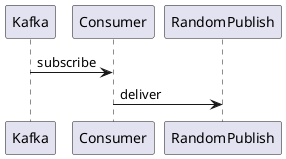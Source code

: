 @startuml consumer-kafka-quarkus
Kafka -> Consumer: subscribe
Consumer -> RandomPublish: deliver
@enduml